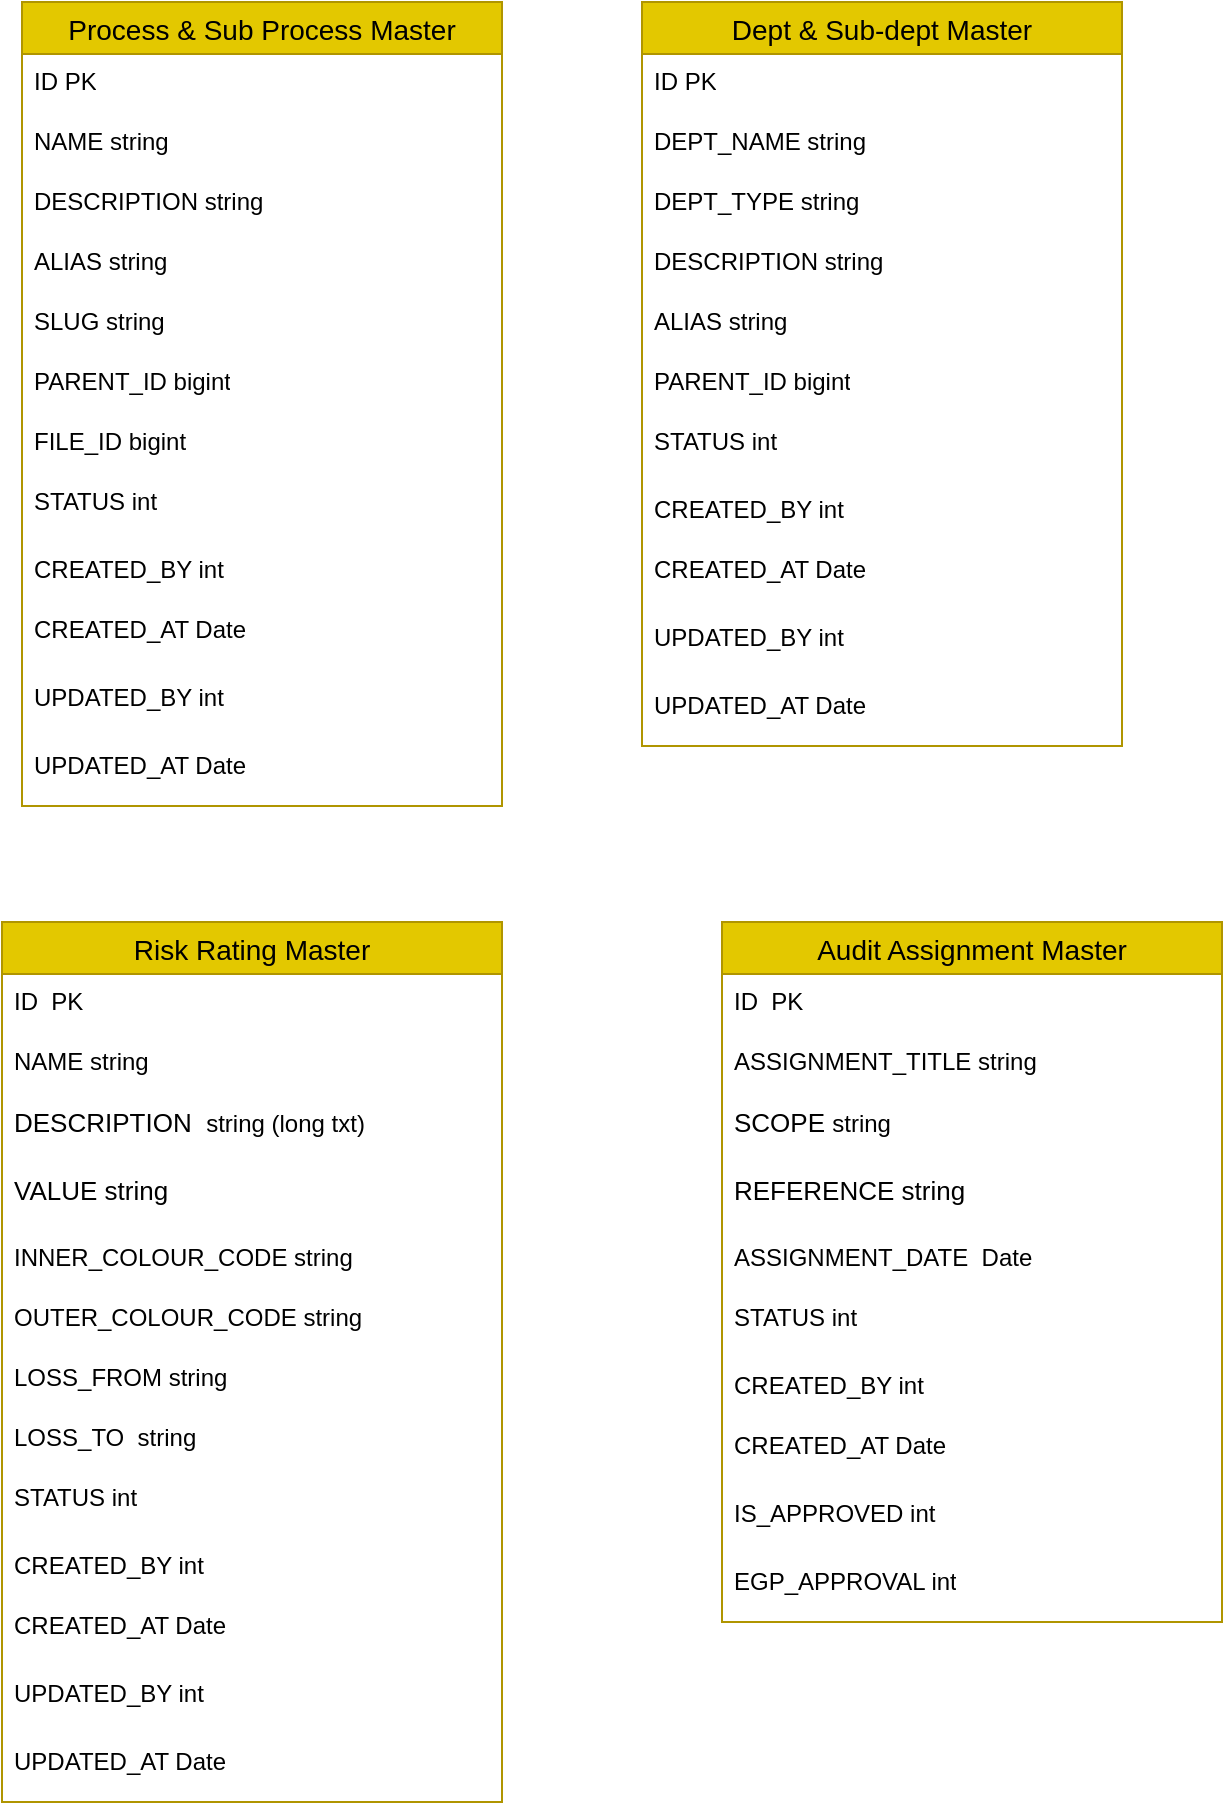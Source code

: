 <mxfile version="24.3.1" type="github">
  <diagram name="Page-1" id="gPWIXDnlti2HxAmNyndX">
    <mxGraphModel dx="946" dy="438" grid="1" gridSize="10" guides="1" tooltips="1" connect="1" arrows="1" fold="1" page="1" pageScale="1" pageWidth="850" pageHeight="1100" math="0" shadow="0">
      <root>
        <mxCell id="0" />
        <mxCell id="1" parent="0" />
        <mxCell id="QEmC2FfthVZEHZ-U8Jmx-1" value="Process &amp; Sub Process Master" style="swimlane;fontStyle=0;childLayout=stackLayout;horizontal=1;startSize=26;horizontalStack=0;resizeParent=1;resizeParentMax=0;resizeLast=0;collapsible=1;marginBottom=0;align=center;fontSize=14;fillColor=#e3c800;strokeColor=#B09500;fontColor=#000000;" parent="1" vertex="1">
          <mxGeometry x="70" y="50" width="240" height="402" as="geometry">
            <mxRectangle x="70" y="50" width="230" height="30" as="alternateBounds" />
          </mxGeometry>
        </mxCell>
        <mxCell id="QEmC2FfthVZEHZ-U8Jmx-2" value="ID PK" style="text;strokeColor=none;fillColor=none;spacingLeft=4;spacingRight=4;overflow=hidden;rotatable=0;points=[[0,0.5],[1,0.5]];portConstraint=eastwest;fontSize=12;whiteSpace=wrap;html=1;" parent="QEmC2FfthVZEHZ-U8Jmx-1" vertex="1">
          <mxGeometry y="26" width="240" height="30" as="geometry" />
        </mxCell>
        <mxCell id="QEmC2FfthVZEHZ-U8Jmx-3" value="NAME string" style="text;strokeColor=none;fillColor=none;spacingLeft=4;spacingRight=4;overflow=hidden;rotatable=0;points=[[0,0.5],[1,0.5]];portConstraint=eastwest;fontSize=12;whiteSpace=wrap;html=1;" parent="QEmC2FfthVZEHZ-U8Jmx-1" vertex="1">
          <mxGeometry y="56" width="240" height="30" as="geometry" />
        </mxCell>
        <mxCell id="QEmC2FfthVZEHZ-U8Jmx-4" value="DESCRIPTION string" style="text;strokeColor=none;fillColor=none;spacingLeft=4;spacingRight=4;overflow=hidden;rotatable=0;points=[[0,0.5],[1,0.5]];portConstraint=eastwest;fontSize=12;whiteSpace=wrap;html=1;" parent="QEmC2FfthVZEHZ-U8Jmx-1" vertex="1">
          <mxGeometry y="86" width="240" height="30" as="geometry" />
        </mxCell>
        <mxCell id="QEmC2FfthVZEHZ-U8Jmx-5" value="ALIAS string" style="text;strokeColor=none;fillColor=none;spacingLeft=4;spacingRight=4;overflow=hidden;rotatable=0;points=[[0,0.5],[1,0.5]];portConstraint=eastwest;fontSize=12;whiteSpace=wrap;html=1;" parent="QEmC2FfthVZEHZ-U8Jmx-1" vertex="1">
          <mxGeometry y="116" width="240" height="30" as="geometry" />
        </mxCell>
        <mxCell id="QEmC2FfthVZEHZ-U8Jmx-6" value="SLUG string" style="text;strokeColor=none;fillColor=none;spacingLeft=4;spacingRight=4;overflow=hidden;rotatable=0;points=[[0,0.5],[1,0.5]];portConstraint=eastwest;fontSize=12;whiteSpace=wrap;html=1;" parent="QEmC2FfthVZEHZ-U8Jmx-1" vertex="1">
          <mxGeometry y="146" width="240" height="30" as="geometry" />
        </mxCell>
        <mxCell id="QEmC2FfthVZEHZ-U8Jmx-7" value="&lt;span style=&quot;color: rgba(0, 0, 0, 0); font-family: monospace; font-size: 0px; text-wrap: nowrap;&quot;&gt;%3CmxGraphModel%3E%3Croot%3E%3CmxCell%20id%3D%220%22%2F%3E%3CmxCell%20id%3D%221%22%20parent%3D%220%22%2F%3E%3CmxCell%20id%3D%222%22%20value%3D%22FILE_ID%20bigint%22%20style%3D%22text%3BstrokeColor%3Dnone%3BfillColor%3Dnone%3BspacingLeft%3D4%3BspacingRight%3D4%3Boverflow%3Dhidden%3Brotatable%3D0%3Bpoints%3D%5B%5B0%2C0.5%5D%2C%5B1%2C0.5%5D%5D%3BportConstraint%3Deastwest%3BfontSize%3D12%3BwhiteSpace%3Dwrap%3Bhtml%3D1%3B%22%20vertex%3D%221%22%20parent%3D%221%22%3E%3CmxGeometry%20x%3D%22100%22%20y%3D%22246%22%20width%3D%22240%22%20height%3D%2230%22%20as%3D%22geometry%22%2F%3E%3C%2FmxCell%3E%3C%2Froot%3E%3C%2FmxGraphModel%3E&lt;/span&gt;PARENT_ID&amp;nbsp;bigint" style="text;strokeColor=none;fillColor=none;spacingLeft=4;spacingRight=4;overflow=hidden;rotatable=0;points=[[0,0.5],[1,0.5]];portConstraint=eastwest;fontSize=12;whiteSpace=wrap;html=1;" parent="QEmC2FfthVZEHZ-U8Jmx-1" vertex="1">
          <mxGeometry y="176" width="240" height="30" as="geometry" />
        </mxCell>
        <mxCell id="QEmC2FfthVZEHZ-U8Jmx-8" value="FILE_ID bigint" style="text;strokeColor=none;fillColor=none;spacingLeft=4;spacingRight=4;overflow=hidden;rotatable=0;points=[[0,0.5],[1,0.5]];portConstraint=eastwest;fontSize=12;whiteSpace=wrap;html=1;" parent="QEmC2FfthVZEHZ-U8Jmx-1" vertex="1">
          <mxGeometry y="206" width="240" height="30" as="geometry" />
        </mxCell>
        <mxCell id="QEmC2FfthVZEHZ-U8Jmx-9" value="STATUS int" style="text;strokeColor=none;fillColor=none;spacingLeft=4;spacingRight=4;overflow=hidden;rotatable=0;points=[[0,0.5],[1,0.5]];portConstraint=eastwest;fontSize=12;whiteSpace=wrap;html=1;" parent="QEmC2FfthVZEHZ-U8Jmx-1" vertex="1">
          <mxGeometry y="236" width="240" height="34" as="geometry" />
        </mxCell>
        <mxCell id="QEmC2FfthVZEHZ-U8Jmx-10" value="&lt;span style=&quot;color: rgba(0, 0, 0, 0); font-family: monospace; font-size: 0px; text-wrap: nowrap;&quot;&gt;%3CmxGraphModel%3E%3Croot%3E%3CmxCell%20id%3D%220%22%2F%3E%3CmxCell%20id%3D%221%22%20parent%3D%220%22%2F%3E%3CmxCell%20id%3D%222%22%20value%3D%22FILE_ID%20bigint%22%20style%3D%22text%3BstrokeColor%3Dnone%3BfillColor%3Dnone%3BspacingLeft%3D4%3BspacingRight%3D4%3Boverflow%3Dhidden%3Brotatable%3D0%3Bpoints%3D%5B%5B0%2C0.5%5D%2C%5B1%2C0.5%5D%5D%3BportConstraint%3Deastwest%3BfontSize%3D12%3BwhiteSpace%3Dwrap%3Bhtml%3D1%3B%22%20vertex%3D%221%22%20parent%3D%221%22%3E%3CmxGeometry%20x%3D%22100%22%20y%3D%22246%22%20width%3D%22240%22%20height%3D%2230%22%20as%3D%22geometry%22%2F%3E%3C%2FmxCell%3E%3C%2Froot%3E%3C%2FmxGraphModel%3ECREA&lt;/span&gt;CREATED_BY int" style="text;strokeColor=none;fillColor=none;spacingLeft=4;spacingRight=4;overflow=hidden;rotatable=0;points=[[0,0.5],[1,0.5]];portConstraint=eastwest;fontSize=12;whiteSpace=wrap;html=1;" parent="QEmC2FfthVZEHZ-U8Jmx-1" vertex="1">
          <mxGeometry y="270" width="240" height="30" as="geometry" />
        </mxCell>
        <mxCell id="QEmC2FfthVZEHZ-U8Jmx-11" value="CREATED_AT Date" style="text;strokeColor=none;fillColor=none;spacingLeft=4;spacingRight=4;overflow=hidden;rotatable=0;points=[[0,0.5],[1,0.5]];portConstraint=eastwest;fontSize=12;whiteSpace=wrap;html=1;" parent="QEmC2FfthVZEHZ-U8Jmx-1" vertex="1">
          <mxGeometry y="300" width="240" height="34" as="geometry" />
        </mxCell>
        <mxCell id="QEmC2FfthVZEHZ-U8Jmx-12" value="UPDATED_BY int" style="text;strokeColor=none;fillColor=none;spacingLeft=4;spacingRight=4;overflow=hidden;rotatable=0;points=[[0,0.5],[1,0.5]];portConstraint=eastwest;fontSize=12;whiteSpace=wrap;html=1;" parent="QEmC2FfthVZEHZ-U8Jmx-1" vertex="1">
          <mxGeometry y="334" width="240" height="34" as="geometry" />
        </mxCell>
        <mxCell id="QEmC2FfthVZEHZ-U8Jmx-13" value="UPDATED_AT Date" style="text;strokeColor=none;fillColor=none;spacingLeft=4;spacingRight=4;overflow=hidden;rotatable=0;points=[[0,0.5],[1,0.5]];portConstraint=eastwest;fontSize=12;whiteSpace=wrap;html=1;" parent="QEmC2FfthVZEHZ-U8Jmx-1" vertex="1">
          <mxGeometry y="368" width="240" height="34" as="geometry" />
        </mxCell>
        <mxCell id="QEmC2FfthVZEHZ-U8Jmx-14" value="Dept &amp; Sub-dept Master" style="swimlane;fontStyle=0;childLayout=stackLayout;horizontal=1;startSize=26;horizontalStack=0;resizeParent=1;resizeParentMax=0;resizeLast=0;collapsible=1;marginBottom=0;align=center;fontSize=14;fillColor=#e3c800;strokeColor=#B09500;fontColor=#000000;" parent="1" vertex="1">
          <mxGeometry x="380" y="50" width="240" height="372" as="geometry" />
        </mxCell>
        <mxCell id="QEmC2FfthVZEHZ-U8Jmx-15" value="ID PK" style="text;strokeColor=none;fillColor=none;spacingLeft=4;spacingRight=4;overflow=hidden;rotatable=0;points=[[0,0.5],[1,0.5]];portConstraint=eastwest;fontSize=12;whiteSpace=wrap;html=1;" parent="QEmC2FfthVZEHZ-U8Jmx-14" vertex="1">
          <mxGeometry y="26" width="240" height="30" as="geometry" />
        </mxCell>
        <mxCell id="QEmC2FfthVZEHZ-U8Jmx-16" value="DEPT_NAME string" style="text;strokeColor=none;fillColor=none;spacingLeft=4;spacingRight=4;overflow=hidden;rotatable=0;points=[[0,0.5],[1,0.5]];portConstraint=eastwest;fontSize=12;whiteSpace=wrap;html=1;" parent="QEmC2FfthVZEHZ-U8Jmx-14" vertex="1">
          <mxGeometry y="56" width="240" height="30" as="geometry" />
        </mxCell>
        <mxCell id="QEmC2FfthVZEHZ-U8Jmx-27" value="DEPT_TYPE string" style="text;strokeColor=none;fillColor=none;spacingLeft=4;spacingRight=4;overflow=hidden;rotatable=0;points=[[0,0.5],[1,0.5]];portConstraint=eastwest;fontSize=12;whiteSpace=wrap;html=1;" vertex="1" parent="QEmC2FfthVZEHZ-U8Jmx-14">
          <mxGeometry y="86" width="240" height="30" as="geometry" />
        </mxCell>
        <mxCell id="QEmC2FfthVZEHZ-U8Jmx-17" value="DESCRIPTION string" style="text;strokeColor=none;fillColor=none;spacingLeft=4;spacingRight=4;overflow=hidden;rotatable=0;points=[[0,0.5],[1,0.5]];portConstraint=eastwest;fontSize=12;whiteSpace=wrap;html=1;" parent="QEmC2FfthVZEHZ-U8Jmx-14" vertex="1">
          <mxGeometry y="116" width="240" height="30" as="geometry" />
        </mxCell>
        <mxCell id="QEmC2FfthVZEHZ-U8Jmx-18" value="ALIAS string" style="text;strokeColor=none;fillColor=none;spacingLeft=4;spacingRight=4;overflow=hidden;rotatable=0;points=[[0,0.5],[1,0.5]];portConstraint=eastwest;fontSize=12;whiteSpace=wrap;html=1;" parent="QEmC2FfthVZEHZ-U8Jmx-14" vertex="1">
          <mxGeometry y="146" width="240" height="30" as="geometry" />
        </mxCell>
        <mxCell id="QEmC2FfthVZEHZ-U8Jmx-20" value="&lt;span style=&quot;color: rgba(0, 0, 0, 0); font-family: monospace; font-size: 0px; text-wrap: nowrap;&quot;&gt;%3CmxGraphModel%3E%3Croot%3E%3CmxCell%20id%3D%220%22%2F%3E%3CmxCell%20id%3D%221%22%20parent%3D%220%22%2F%3E%3CmxCell%20id%3D%222%22%20value%3D%22FILE_ID%20bigint%22%20style%3D%22text%3BstrokeColor%3Dnone%3BfillColor%3Dnone%3BspacingLeft%3D4%3BspacingRight%3D4%3Boverflow%3Dhidden%3Brotatable%3D0%3Bpoints%3D%5B%5B0%2C0.5%5D%2C%5B1%2C0.5%5D%5D%3BportConstraint%3Deastwest%3BfontSize%3D12%3BwhiteSpace%3Dwrap%3Bhtml%3D1%3B%22%20vertex%3D%221%22%20parent%3D%221%22%3E%3CmxGeometry%20x%3D%22100%22%20y%3D%22246%22%20width%3D%22240%22%20height%3D%2230%22%20as%3D%22geometry%22%2F%3E%3C%2FmxCell%3E%3C%2Froot%3E%3C%2FmxGraphModel%3E&lt;/span&gt;PARENT_ID&amp;nbsp;bigint" style="text;strokeColor=none;fillColor=none;spacingLeft=4;spacingRight=4;overflow=hidden;rotatable=0;points=[[0,0.5],[1,0.5]];portConstraint=eastwest;fontSize=12;whiteSpace=wrap;html=1;" parent="QEmC2FfthVZEHZ-U8Jmx-14" vertex="1">
          <mxGeometry y="176" width="240" height="30" as="geometry" />
        </mxCell>
        <mxCell id="QEmC2FfthVZEHZ-U8Jmx-22" value="STATUS int" style="text;strokeColor=none;fillColor=none;spacingLeft=4;spacingRight=4;overflow=hidden;rotatable=0;points=[[0,0.5],[1,0.5]];portConstraint=eastwest;fontSize=12;whiteSpace=wrap;html=1;" parent="QEmC2FfthVZEHZ-U8Jmx-14" vertex="1">
          <mxGeometry y="206" width="240" height="34" as="geometry" />
        </mxCell>
        <mxCell id="QEmC2FfthVZEHZ-U8Jmx-23" value="&lt;span style=&quot;color: rgba(0, 0, 0, 0); font-family: monospace; font-size: 0px; text-wrap: nowrap;&quot;&gt;%3CmxGraphModel%3E%3Croot%3E%3CmxCell%20id%3D%220%22%2F%3E%3CmxCell%20id%3D%221%22%20parent%3D%220%22%2F%3E%3CmxCell%20id%3D%222%22%20value%3D%22FILE_ID%20bigint%22%20style%3D%22text%3BstrokeColor%3Dnone%3BfillColor%3Dnone%3BspacingLeft%3D4%3BspacingRight%3D4%3Boverflow%3Dhidden%3Brotatable%3D0%3Bpoints%3D%5B%5B0%2C0.5%5D%2C%5B1%2C0.5%5D%5D%3BportConstraint%3Deastwest%3BfontSize%3D12%3BwhiteSpace%3Dwrap%3Bhtml%3D1%3B%22%20vertex%3D%221%22%20parent%3D%221%22%3E%3CmxGeometry%20x%3D%22100%22%20y%3D%22246%22%20width%3D%22240%22%20height%3D%2230%22%20as%3D%22geometry%22%2F%3E%3C%2FmxCell%3E%3C%2Froot%3E%3C%2FmxGraphModel%3ECREA&lt;/span&gt;CREATED_BY int" style="text;strokeColor=none;fillColor=none;spacingLeft=4;spacingRight=4;overflow=hidden;rotatable=0;points=[[0,0.5],[1,0.5]];portConstraint=eastwest;fontSize=12;whiteSpace=wrap;html=1;" parent="QEmC2FfthVZEHZ-U8Jmx-14" vertex="1">
          <mxGeometry y="240" width="240" height="30" as="geometry" />
        </mxCell>
        <mxCell id="QEmC2FfthVZEHZ-U8Jmx-24" value="CREATED_AT Date" style="text;strokeColor=none;fillColor=none;spacingLeft=4;spacingRight=4;overflow=hidden;rotatable=0;points=[[0,0.5],[1,0.5]];portConstraint=eastwest;fontSize=12;whiteSpace=wrap;html=1;" parent="QEmC2FfthVZEHZ-U8Jmx-14" vertex="1">
          <mxGeometry y="270" width="240" height="34" as="geometry" />
        </mxCell>
        <mxCell id="QEmC2FfthVZEHZ-U8Jmx-25" value="UPDATED_BY int" style="text;strokeColor=none;fillColor=none;spacingLeft=4;spacingRight=4;overflow=hidden;rotatable=0;points=[[0,0.5],[1,0.5]];portConstraint=eastwest;fontSize=12;whiteSpace=wrap;html=1;" parent="QEmC2FfthVZEHZ-U8Jmx-14" vertex="1">
          <mxGeometry y="304" width="240" height="34" as="geometry" />
        </mxCell>
        <mxCell id="QEmC2FfthVZEHZ-U8Jmx-26" value="UPDATED_AT Date" style="text;strokeColor=none;fillColor=none;spacingLeft=4;spacingRight=4;overflow=hidden;rotatable=0;points=[[0,0.5],[1,0.5]];portConstraint=eastwest;fontSize=12;whiteSpace=wrap;html=1;" parent="QEmC2FfthVZEHZ-U8Jmx-14" vertex="1">
          <mxGeometry y="338" width="240" height="34" as="geometry" />
        </mxCell>
        <mxCell id="izGqx1ny6AZT-RJg9pPJ-1" value="Risk Rating Master" style="swimlane;fontStyle=0;childLayout=stackLayout;horizontal=1;startSize=26;horizontalStack=0;resizeParent=1;resizeParentMax=0;resizeLast=0;collapsible=1;marginBottom=0;align=center;fontSize=14;fillColor=#e3c800;strokeColor=#B09500;fontColor=#000000;" vertex="1" parent="1">
          <mxGeometry x="60" y="510" width="250" height="440" as="geometry" />
        </mxCell>
        <mxCell id="izGqx1ny6AZT-RJg9pPJ-2" value="ID&amp;nbsp; PK" style="text;strokeColor=none;fillColor=none;spacingLeft=4;spacingRight=4;overflow=hidden;rotatable=0;points=[[0,0.5],[1,0.5]];portConstraint=eastwest;fontSize=12;whiteSpace=wrap;html=1;" vertex="1" parent="izGqx1ny6AZT-RJg9pPJ-1">
          <mxGeometry y="26" width="250" height="30" as="geometry" />
        </mxCell>
        <mxCell id="izGqx1ny6AZT-RJg9pPJ-3" value="NAME string" style="text;strokeColor=none;fillColor=none;spacingLeft=4;spacingRight=4;overflow=hidden;rotatable=0;points=[[0,0.5],[1,0.5]];portConstraint=eastwest;fontSize=12;whiteSpace=wrap;html=1;" vertex="1" parent="izGqx1ny6AZT-RJg9pPJ-1">
          <mxGeometry y="56" width="250" height="30" as="geometry" />
        </mxCell>
        <mxCell id="izGqx1ny6AZT-RJg9pPJ-16" value="&lt;font style=&quot;&quot; size=&quot;2&quot; face=&quot;Nunito Sans, sans-serif&quot;&gt;DESCRIPTION&amp;nbsp;&amp;nbsp;&lt;/font&gt;string (long txt)" style="text;strokeColor=none;fillColor=none;spacingLeft=4;spacingRight=4;overflow=hidden;rotatable=0;points=[[0,0.5],[1,0.5]];portConstraint=eastwest;fontSize=12;whiteSpace=wrap;html=1;" vertex="1" parent="izGqx1ny6AZT-RJg9pPJ-1">
          <mxGeometry y="86" width="250" height="34" as="geometry" />
        </mxCell>
        <mxCell id="izGqx1ny6AZT-RJg9pPJ-4" value="&lt;font style=&quot;&quot; size=&quot;2&quot; face=&quot;Nunito Sans, sans-serif&quot;&gt;VALUE string&lt;/font&gt;" style="text;strokeColor=none;fillColor=none;spacingLeft=4;spacingRight=4;overflow=hidden;rotatable=0;points=[[0,0.5],[1,0.5]];portConstraint=eastwest;fontSize=12;whiteSpace=wrap;html=1;" vertex="1" parent="izGqx1ny6AZT-RJg9pPJ-1">
          <mxGeometry y="120" width="250" height="34" as="geometry" />
        </mxCell>
        <mxCell id="izGqx1ny6AZT-RJg9pPJ-14" value="INNER_COLOUR_CODE string" style="text;strokeColor=none;fillColor=none;spacingLeft=4;spacingRight=4;overflow=hidden;rotatable=0;points=[[0,0.5],[1,0.5]];portConstraint=eastwest;fontSize=12;whiteSpace=wrap;html=1;" vertex="1" parent="izGqx1ny6AZT-RJg9pPJ-1">
          <mxGeometry y="154" width="250" height="30" as="geometry" />
        </mxCell>
        <mxCell id="izGqx1ny6AZT-RJg9pPJ-5" value="OUTER_COLOUR_CODE string" style="text;strokeColor=none;fillColor=none;spacingLeft=4;spacingRight=4;overflow=hidden;rotatable=0;points=[[0,0.5],[1,0.5]];portConstraint=eastwest;fontSize=12;whiteSpace=wrap;html=1;" vertex="1" parent="izGqx1ny6AZT-RJg9pPJ-1">
          <mxGeometry y="184" width="250" height="30" as="geometry" />
        </mxCell>
        <mxCell id="izGqx1ny6AZT-RJg9pPJ-6" value="LOSS_FROM string" style="text;strokeColor=none;fillColor=none;spacingLeft=4;spacingRight=4;overflow=hidden;rotatable=0;points=[[0,0.5],[1,0.5]];portConstraint=eastwest;fontSize=12;whiteSpace=wrap;html=1;" vertex="1" parent="izGqx1ny6AZT-RJg9pPJ-1">
          <mxGeometry y="214" width="250" height="30" as="geometry" />
        </mxCell>
        <mxCell id="izGqx1ny6AZT-RJg9pPJ-7" value="&lt;font face=&quot;monospace&quot; color=&quot;rgba(0, 0, 0, 0)&quot;&gt;&lt;span style=&quot;font-size: 0px; text-wrap: nowrap;&quot;&gt;LOSS_TO&lt;/span&gt;&lt;/font&gt;LOSS_TO&amp;nbsp; string" style="text;strokeColor=none;fillColor=none;spacingLeft=4;spacingRight=4;overflow=hidden;rotatable=0;points=[[0,0.5],[1,0.5]];portConstraint=eastwest;fontSize=12;whiteSpace=wrap;html=1;" vertex="1" parent="izGqx1ny6AZT-RJg9pPJ-1">
          <mxGeometry y="244" width="250" height="30" as="geometry" />
        </mxCell>
        <mxCell id="izGqx1ny6AZT-RJg9pPJ-9" value="STATUS int" style="text;strokeColor=none;fillColor=none;spacingLeft=4;spacingRight=4;overflow=hidden;rotatable=0;points=[[0,0.5],[1,0.5]];portConstraint=eastwest;fontSize=12;whiteSpace=wrap;html=1;" vertex="1" parent="izGqx1ny6AZT-RJg9pPJ-1">
          <mxGeometry y="274" width="250" height="34" as="geometry" />
        </mxCell>
        <mxCell id="izGqx1ny6AZT-RJg9pPJ-10" value="&lt;span style=&quot;color: rgba(0, 0, 0, 0); font-family: monospace; font-size: 0px; text-wrap: nowrap;&quot;&gt;%3CmxGraphModel%3E%3Croot%3E%3CmxCell%20id%3D%220%22%2F%3E%3CmxCell%20id%3D%221%22%20parent%3D%220%22%2F%3E%3CmxCell%20id%3D%222%22%20value%3D%22FILE_ID%20bigint%22%20style%3D%22text%3BstrokeColor%3Dnone%3BfillColor%3Dnone%3BspacingLeft%3D4%3BspacingRight%3D4%3Boverflow%3Dhidden%3Brotatable%3D0%3Bpoints%3D%5B%5B0%2C0.5%5D%2C%5B1%2C0.5%5D%5D%3BportConstraint%3Deastwest%3BfontSize%3D12%3BwhiteSpace%3Dwrap%3Bhtml%3D1%3B%22%20vertex%3D%221%22%20parent%3D%221%22%3E%3CmxGeometry%20x%3D%22100%22%20y%3D%22246%22%20width%3D%22240%22%20height%3D%2230%22%20as%3D%22geometry%22%2F%3E%3C%2FmxCell%3E%3C%2Froot%3E%3C%2FmxGraphModel%3ECREA&lt;/span&gt;CREATED_BY int" style="text;strokeColor=none;fillColor=none;spacingLeft=4;spacingRight=4;overflow=hidden;rotatable=0;points=[[0,0.5],[1,0.5]];portConstraint=eastwest;fontSize=12;whiteSpace=wrap;html=1;" vertex="1" parent="izGqx1ny6AZT-RJg9pPJ-1">
          <mxGeometry y="308" width="250" height="30" as="geometry" />
        </mxCell>
        <mxCell id="izGqx1ny6AZT-RJg9pPJ-11" value="CREATED_AT Date" style="text;strokeColor=none;fillColor=none;spacingLeft=4;spacingRight=4;overflow=hidden;rotatable=0;points=[[0,0.5],[1,0.5]];portConstraint=eastwest;fontSize=12;whiteSpace=wrap;html=1;" vertex="1" parent="izGqx1ny6AZT-RJg9pPJ-1">
          <mxGeometry y="338" width="250" height="34" as="geometry" />
        </mxCell>
        <mxCell id="izGqx1ny6AZT-RJg9pPJ-12" value="UPDATED_BY int" style="text;strokeColor=none;fillColor=none;spacingLeft=4;spacingRight=4;overflow=hidden;rotatable=0;points=[[0,0.5],[1,0.5]];portConstraint=eastwest;fontSize=12;whiteSpace=wrap;html=1;" vertex="1" parent="izGqx1ny6AZT-RJg9pPJ-1">
          <mxGeometry y="372" width="250" height="34" as="geometry" />
        </mxCell>
        <mxCell id="izGqx1ny6AZT-RJg9pPJ-13" value="UPDATED_AT Date" style="text;strokeColor=none;fillColor=none;spacingLeft=4;spacingRight=4;overflow=hidden;rotatable=0;points=[[0,0.5],[1,0.5]];portConstraint=eastwest;fontSize=12;whiteSpace=wrap;html=1;" vertex="1" parent="izGqx1ny6AZT-RJg9pPJ-1">
          <mxGeometry y="406" width="250" height="34" as="geometry" />
        </mxCell>
        <mxCell id="izGqx1ny6AZT-RJg9pPJ-18" value="Audit Assignment Master" style="swimlane;fontStyle=0;childLayout=stackLayout;horizontal=1;startSize=26;horizontalStack=0;resizeParent=1;resizeParentMax=0;resizeLast=0;collapsible=1;marginBottom=0;align=center;fontSize=14;fillColor=#e3c800;strokeColor=#B09500;fontColor=#000000;" vertex="1" parent="1">
          <mxGeometry x="420" y="510" width="250" height="350" as="geometry" />
        </mxCell>
        <mxCell id="izGqx1ny6AZT-RJg9pPJ-19" value="ID&amp;nbsp; PK" style="text;strokeColor=none;fillColor=none;spacingLeft=4;spacingRight=4;overflow=hidden;rotatable=0;points=[[0,0.5],[1,0.5]];portConstraint=eastwest;fontSize=12;whiteSpace=wrap;html=1;" vertex="1" parent="izGqx1ny6AZT-RJg9pPJ-18">
          <mxGeometry y="26" width="250" height="30" as="geometry" />
        </mxCell>
        <mxCell id="izGqx1ny6AZT-RJg9pPJ-20" value="ASSIGNMENT_TITLE string" style="text;strokeColor=none;fillColor=none;spacingLeft=4;spacingRight=4;overflow=hidden;rotatable=0;points=[[0,0.5],[1,0.5]];portConstraint=eastwest;fontSize=12;whiteSpace=wrap;html=1;" vertex="1" parent="izGqx1ny6AZT-RJg9pPJ-18">
          <mxGeometry y="56" width="250" height="30" as="geometry" />
        </mxCell>
        <mxCell id="izGqx1ny6AZT-RJg9pPJ-21" value="&lt;font style=&quot;&quot; size=&quot;2&quot; face=&quot;Nunito Sans, sans-serif&quot;&gt;SCOPE&amp;nbsp;&lt;/font&gt;string" style="text;strokeColor=none;fillColor=none;spacingLeft=4;spacingRight=4;overflow=hidden;rotatable=0;points=[[0,0.5],[1,0.5]];portConstraint=eastwest;fontSize=12;whiteSpace=wrap;html=1;" vertex="1" parent="izGqx1ny6AZT-RJg9pPJ-18">
          <mxGeometry y="86" width="250" height="34" as="geometry" />
        </mxCell>
        <mxCell id="izGqx1ny6AZT-RJg9pPJ-22" value="&lt;font style=&quot;&quot; size=&quot;2&quot; face=&quot;Nunito Sans, sans-serif&quot;&gt;REFERENCE string&lt;/font&gt;" style="text;strokeColor=none;fillColor=none;spacingLeft=4;spacingRight=4;overflow=hidden;rotatable=0;points=[[0,0.5],[1,0.5]];portConstraint=eastwest;fontSize=12;whiteSpace=wrap;html=1;" vertex="1" parent="izGqx1ny6AZT-RJg9pPJ-18">
          <mxGeometry y="120" width="250" height="34" as="geometry" />
        </mxCell>
        <mxCell id="izGqx1ny6AZT-RJg9pPJ-23" value="ASSIGNMENT_DATE&amp;nbsp; Date" style="text;strokeColor=none;fillColor=none;spacingLeft=4;spacingRight=4;overflow=hidden;rotatable=0;points=[[0,0.5],[1,0.5]];portConstraint=eastwest;fontSize=12;whiteSpace=wrap;html=1;" vertex="1" parent="izGqx1ny6AZT-RJg9pPJ-18">
          <mxGeometry y="154" width="250" height="30" as="geometry" />
        </mxCell>
        <mxCell id="izGqx1ny6AZT-RJg9pPJ-27" value="STATUS int" style="text;strokeColor=none;fillColor=none;spacingLeft=4;spacingRight=4;overflow=hidden;rotatable=0;points=[[0,0.5],[1,0.5]];portConstraint=eastwest;fontSize=12;whiteSpace=wrap;html=1;" vertex="1" parent="izGqx1ny6AZT-RJg9pPJ-18">
          <mxGeometry y="184" width="250" height="34" as="geometry" />
        </mxCell>
        <mxCell id="izGqx1ny6AZT-RJg9pPJ-28" value="&lt;span style=&quot;color: rgba(0, 0, 0, 0); font-family: monospace; font-size: 0px; text-wrap: nowrap;&quot;&gt;%3CmxGraphModel%3E%3Croot%3E%3CmxCell%20id%3D%220%22%2F%3E%3CmxCell%20id%3D%221%22%20parent%3D%220%22%2F%3E%3CmxCell%20id%3D%222%22%20value%3D%22FILE_ID%20bigint%22%20style%3D%22text%3BstrokeColor%3Dnone%3BfillColor%3Dnone%3BspacingLeft%3D4%3BspacingRight%3D4%3Boverflow%3Dhidden%3Brotatable%3D0%3Bpoints%3D%5B%5B0%2C0.5%5D%2C%5B1%2C0.5%5D%5D%3BportConstraint%3Deastwest%3BfontSize%3D12%3BwhiteSpace%3Dwrap%3Bhtml%3D1%3B%22%20vertex%3D%221%22%20parent%3D%221%22%3E%3CmxGeometry%20x%3D%22100%22%20y%3D%22246%22%20width%3D%22240%22%20height%3D%2230%22%20as%3D%22geometry%22%2F%3E%3C%2FmxCell%3E%3C%2Froot%3E%3C%2FmxGraphModel%3ECREA&lt;/span&gt;CREATED_BY int" style="text;strokeColor=none;fillColor=none;spacingLeft=4;spacingRight=4;overflow=hidden;rotatable=0;points=[[0,0.5],[1,0.5]];portConstraint=eastwest;fontSize=12;whiteSpace=wrap;html=1;" vertex="1" parent="izGqx1ny6AZT-RJg9pPJ-18">
          <mxGeometry y="218" width="250" height="30" as="geometry" />
        </mxCell>
        <mxCell id="izGqx1ny6AZT-RJg9pPJ-29" value="CREATED_AT Date" style="text;strokeColor=none;fillColor=none;spacingLeft=4;spacingRight=4;overflow=hidden;rotatable=0;points=[[0,0.5],[1,0.5]];portConstraint=eastwest;fontSize=12;whiteSpace=wrap;html=1;" vertex="1" parent="izGqx1ny6AZT-RJg9pPJ-18">
          <mxGeometry y="248" width="250" height="34" as="geometry" />
        </mxCell>
        <mxCell id="izGqx1ny6AZT-RJg9pPJ-30" value="IS_APPROVED int" style="text;strokeColor=none;fillColor=none;spacingLeft=4;spacingRight=4;overflow=hidden;rotatable=0;points=[[0,0.5],[1,0.5]];portConstraint=eastwest;fontSize=12;whiteSpace=wrap;html=1;" vertex="1" parent="izGqx1ny6AZT-RJg9pPJ-18">
          <mxGeometry y="282" width="250" height="34" as="geometry" />
        </mxCell>
        <mxCell id="izGqx1ny6AZT-RJg9pPJ-33" value="EGP_APPROVAL int" style="text;strokeColor=none;fillColor=none;spacingLeft=4;spacingRight=4;overflow=hidden;rotatable=0;points=[[0,0.5],[1,0.5]];portConstraint=eastwest;fontSize=12;whiteSpace=wrap;html=1;" vertex="1" parent="izGqx1ny6AZT-RJg9pPJ-18">
          <mxGeometry y="316" width="250" height="34" as="geometry" />
        </mxCell>
      </root>
    </mxGraphModel>
  </diagram>
</mxfile>
